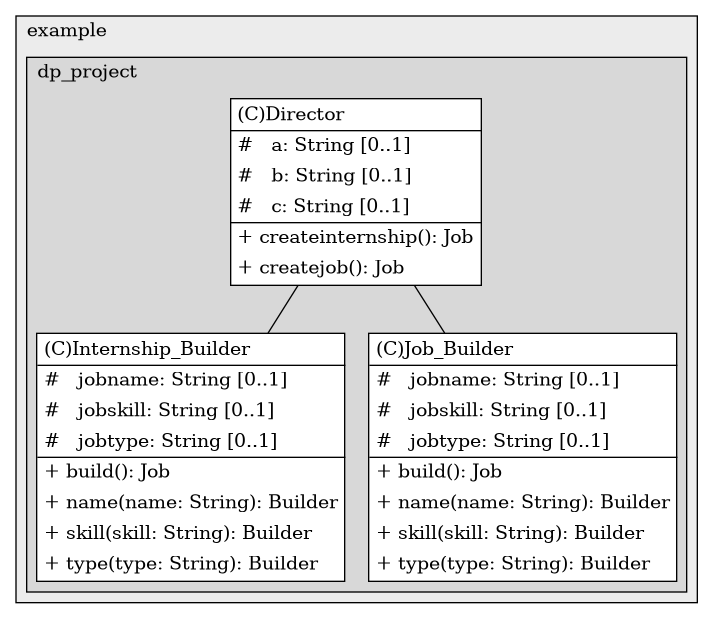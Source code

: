 @startuml

/' diagram meta data start
config=StructureConfiguration;
{
  "projectClassification": {
    "searchMode": "OpenProject", // OpenProject, AllProjects
    "includedProjects": "",
    "pathEndKeywords": "*.impl",
    "isClientPath": "",
    "isClientName": "",
    "isTestPath": "",
    "isTestName": "",
    "isMappingPath": "",
    "isMappingName": "",
    "isDataAccessPath": "",
    "isDataAccessName": "",
    "isDataStructurePath": "",
    "isDataStructureName": "",
    "isInterfaceStructuresPath": "",
    "isInterfaceStructuresName": "",
    "isEntryPointPath": "",
    "isEntryPointName": "",
    "treatFinalFieldsAsMandatory": false
  },
  "graphRestriction": {
    "classPackageExcludeFilter": "",
    "classPackageIncludeFilter": "",
    "classNameExcludeFilter": "",
    "classNameIncludeFilter": "",
    "methodNameExcludeFilter": "",
    "methodNameIncludeFilter": "",
    "removeByInheritance": "", // inheritance/annotation based filtering is done in a second step
    "removeByAnnotation": "",
    "removeByClassPackage": "", // cleanup the graph after inheritance/annotation based filtering is done
    "removeByClassName": "",
    "cutMappings": false,
    "cutEnum": true,
    "cutTests": true,
    "cutClient": true,
    "cutDataAccess": false,
    "cutInterfaceStructures": false,
    "cutDataStructures": false,
    "cutGetterAndSetter": true,
    "cutConstructors": true
  },
  "graphTraversal": {
    "forwardDepth": 6,
    "backwardDepth": 6,
    "classPackageExcludeFilter": "",
    "classPackageIncludeFilter": "",
    "classNameExcludeFilter": "",
    "classNameIncludeFilter": "",
    "methodNameExcludeFilter": "",
    "methodNameIncludeFilter": "",
    "hideMappings": false,
    "hideDataStructures": false,
    "hidePrivateMethods": true,
    "hideInterfaceCalls": true, // indirection: implementation -> interface (is hidden) -> implementation
    "onlyShowApplicationEntryPoints": false, // root node is included
    "useMethodCallsForStructureDiagram": "ForwardOnly" // ForwardOnly, BothDirections, No
  },
  "details": {
    "aggregation": "GroupByClass", // ByClass, GroupByClass, None
    "showClassGenericTypes": true,
    "showMethods": true,
    "showMethodParameterNames": true,
    "showMethodParameterTypes": true,
    "showMethodReturnType": true,
    "showPackageLevels": 2,
    "showDetailedClassStructure": true
  },
  "rootClass": "com.example.dp_project.Builder.Director",
  "extensionCallbackMethod": "" // qualified.class.name#methodName - signature: public static String method(String)
}
diagram meta data end '/



digraph g {
    rankdir="TB"
    splines=polyline
    

'nodes 
subgraph cluster_1322970774 { 
   	label=example
	labeljust=l
	fillcolor="#ececec"
	style=filled
   
   subgraph cluster_387815786 { 
   	label=dp_project
	labeljust=l
	fillcolor="#d8d8d8"
	style=filled
   
   Director305708932[
	label=<<TABLE BORDER="1" CELLBORDER="0" CELLPADDING="4" CELLSPACING="0">
<TR><TD ALIGN="LEFT" >(C)Director</TD></TR>
<HR/>
<TR><TD ALIGN="LEFT" >#   a: String [0..1]</TD></TR>
<TR><TD ALIGN="LEFT" >#   b: String [0..1]</TD></TR>
<TR><TD ALIGN="LEFT" >#   c: String [0..1]</TD></TR>
<HR/>
<TR><TD ALIGN="LEFT" >+ createinternship(): Job</TD></TR>
<TR><TD ALIGN="LEFT" >+ createjob(): Job</TD></TR>
</TABLE>>
	style=filled
	margin=0
	shape=plaintext
	fillcolor="#FFFFFF"
];

Internship_Builder305708932[
	label=<<TABLE BORDER="1" CELLBORDER="0" CELLPADDING="4" CELLSPACING="0">
<TR><TD ALIGN="LEFT" >(C)Internship_Builder</TD></TR>
<HR/>
<TR><TD ALIGN="LEFT" >#   jobname: String [0..1]</TD></TR>
<TR><TD ALIGN="LEFT" >#   jobskill: String [0..1]</TD></TR>
<TR><TD ALIGN="LEFT" >#   jobtype: String [0..1]</TD></TR>
<HR/>
<TR><TD ALIGN="LEFT" >+ build(): Job</TD></TR>
<TR><TD ALIGN="LEFT" >+ name(name: String): Builder</TD></TR>
<TR><TD ALIGN="LEFT" >+ skill(skill: String): Builder</TD></TR>
<TR><TD ALIGN="LEFT" >+ type(type: String): Builder</TD></TR>
</TABLE>>
	style=filled
	margin=0
	shape=plaintext
	fillcolor="#FFFFFF"
];

Job_Builder305708932[
	label=<<TABLE BORDER="1" CELLBORDER="0" CELLPADDING="4" CELLSPACING="0">
<TR><TD ALIGN="LEFT" >(C)Job_Builder</TD></TR>
<HR/>
<TR><TD ALIGN="LEFT" >#   jobname: String [0..1]</TD></TR>
<TR><TD ALIGN="LEFT" >#   jobskill: String [0..1]</TD></TR>
<TR><TD ALIGN="LEFT" >#   jobtype: String [0..1]</TD></TR>
<HR/>
<TR><TD ALIGN="LEFT" >+ build(): Job</TD></TR>
<TR><TD ALIGN="LEFT" >+ name(name: String): Builder</TD></TR>
<TR><TD ALIGN="LEFT" >+ skill(skill: String): Builder</TD></TR>
<TR><TD ALIGN="LEFT" >+ type(type: String): Builder</TD></TR>
</TABLE>>
	style=filled
	margin=0
	shape=plaintext
	fillcolor="#FFFFFF"
];
} 
} 

'edges    
Director305708932 -> Internship_Builder305708932[arrowhead=none];
Director305708932 -> Job_Builder305708932[arrowhead=none];
    
}
@enduml